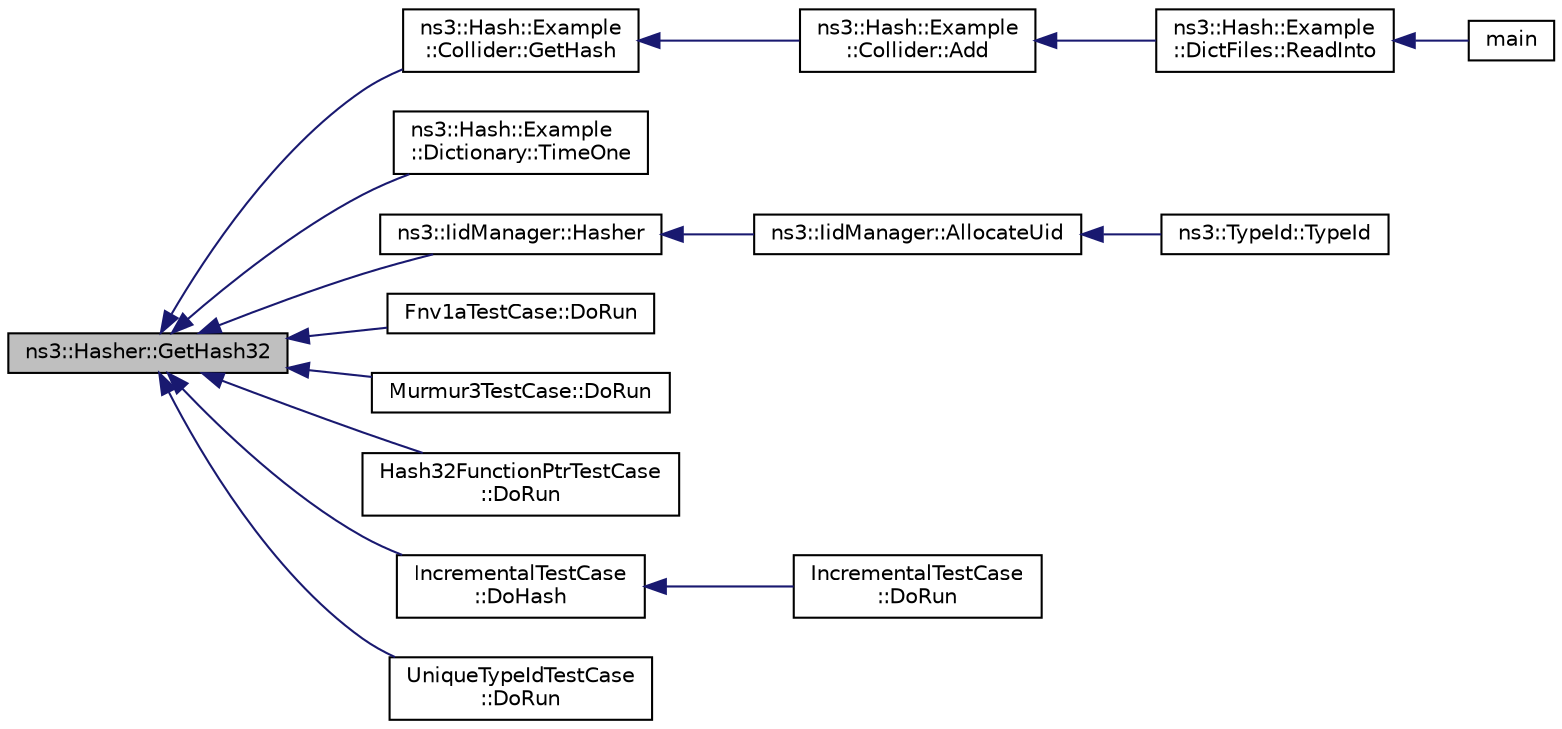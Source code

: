 digraph "ns3::Hasher::GetHash32"
{
  edge [fontname="Helvetica",fontsize="10",labelfontname="Helvetica",labelfontsize="10"];
  node [fontname="Helvetica",fontsize="10",shape=record];
  rankdir="LR";
  Node1 [label="ns3::Hasher::GetHash32",height=0.2,width=0.4,color="black", fillcolor="grey75", style="filled", fontcolor="black"];
  Node1 -> Node2 [dir="back",color="midnightblue",fontsize="10",style="solid"];
  Node2 [label="ns3::Hash::Example\l::Collider::GetHash",height=0.2,width=0.4,color="black", fillcolor="white", style="filled",URL="$d5/d6b/classns3_1_1Hash_1_1Example_1_1Collider.html#a785988b20d366aee65f5f5b35ce5624a"];
  Node2 -> Node3 [dir="back",color="midnightblue",fontsize="10",style="solid"];
  Node3 [label="ns3::Hash::Example\l::Collider::Add",height=0.2,width=0.4,color="black", fillcolor="white", style="filled",URL="$d5/d6b/classns3_1_1Hash_1_1Example_1_1Collider.html#ab805dca91262adca1590124759c0c947"];
  Node3 -> Node4 [dir="back",color="midnightblue",fontsize="10",style="solid"];
  Node4 [label="ns3::Hash::Example\l::DictFiles::ReadInto",height=0.2,width=0.4,color="black", fillcolor="white", style="filled",URL="$d9/d80/classns3_1_1Hash_1_1Example_1_1DictFiles.html#a59e6e06d279091c6163ba0282d25b778"];
  Node4 -> Node5 [dir="back",color="midnightblue",fontsize="10",style="solid"];
  Node5 [label="main",height=0.2,width=0.4,color="black", fillcolor="white", style="filled",URL="$d0/d41/hash-example_8cc.html#a0ddf1224851353fc92bfbff6f499fa97"];
  Node1 -> Node6 [dir="back",color="midnightblue",fontsize="10",style="solid"];
  Node6 [label="ns3::Hash::Example\l::Dictionary::TimeOne",height=0.2,width=0.4,color="black", fillcolor="white", style="filled",URL="$d6/dbe/classns3_1_1Hash_1_1Example_1_1Dictionary.html#afd4ca23d992aa625d4c35ce4f42b611c"];
  Node1 -> Node7 [dir="back",color="midnightblue",fontsize="10",style="solid"];
  Node7 [label="ns3::IidManager::Hasher",height=0.2,width=0.4,color="black", fillcolor="white", style="filled",URL="$d4/d1c/classns3_1_1IidManager.html#ac125cec331e0a7f55910e96aecec2091"];
  Node7 -> Node8 [dir="back",color="midnightblue",fontsize="10",style="solid"];
  Node8 [label="ns3::IidManager::AllocateUid",height=0.2,width=0.4,color="black", fillcolor="white", style="filled",URL="$d4/d1c/classns3_1_1IidManager.html#adc03a8e984e092e5981e697818509233"];
  Node8 -> Node9 [dir="back",color="midnightblue",fontsize="10",style="solid"];
  Node9 [label="ns3::TypeId::TypeId",height=0.2,width=0.4,color="black", fillcolor="white", style="filled",URL="$d6/d11/classns3_1_1TypeId.html#afe8fa6bf1936d3ff19395f495bb0da61"];
  Node1 -> Node10 [dir="back",color="midnightblue",fontsize="10",style="solid"];
  Node10 [label="Fnv1aTestCase::DoRun",height=0.2,width=0.4,color="black", fillcolor="white", style="filled",URL="$df/df0/classFnv1aTestCase.html#af33582551e66fdacf529936627c43b25",tooltip="Implementation to actually run this TestCase. "];
  Node1 -> Node11 [dir="back",color="midnightblue",fontsize="10",style="solid"];
  Node11 [label="Murmur3TestCase::DoRun",height=0.2,width=0.4,color="black", fillcolor="white", style="filled",URL="$da/d2e/classMurmur3TestCase.html#af9ff1f22f068e3f843e23d0dd6358a80",tooltip="Implementation to actually run this TestCase. "];
  Node1 -> Node12 [dir="back",color="midnightblue",fontsize="10",style="solid"];
  Node12 [label="Hash32FunctionPtrTestCase\l::DoRun",height=0.2,width=0.4,color="black", fillcolor="white", style="filled",URL="$da/dcf/classHash32FunctionPtrTestCase.html#ad4a6c6e792b1a5cae85e12efa0b2f897",tooltip="Implementation to actually run this TestCase. "];
  Node1 -> Node13 [dir="back",color="midnightblue",fontsize="10",style="solid"];
  Node13 [label="IncrementalTestCase\l::DoHash",height=0.2,width=0.4,color="black", fillcolor="white", style="filled",URL="$d1/d6c/classIncrementalTestCase.html#aaf68c1b2c7547e01d4e8f3aaac196947"];
  Node13 -> Node14 [dir="back",color="midnightblue",fontsize="10",style="solid"];
  Node14 [label="IncrementalTestCase\l::DoRun",height=0.2,width=0.4,color="black", fillcolor="white", style="filled",URL="$d1/d6c/classIncrementalTestCase.html#a8ac4a672673048795b6bd15a6b82eb69",tooltip="Implementation to actually run this TestCase. "];
  Node1 -> Node15 [dir="back",color="midnightblue",fontsize="10",style="solid"];
  Node15 [label="UniqueTypeIdTestCase\l::DoRun",height=0.2,width=0.4,color="black", fillcolor="white", style="filled",URL="$dd/d46/classUniqueTypeIdTestCase.html#aaaf0de0c7f78d4143b4e205828cc9726",tooltip="Implementation to actually run this TestCase. "];
}

